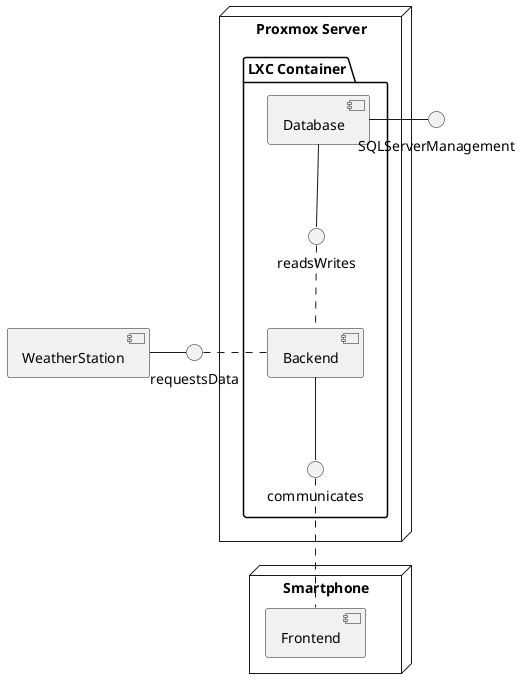@startuml component_diagramm

node "Proxmox Server" {
    package "LXC Container" {
        readsWrites -u- [Database]
        communicates -u- [Backend]
    }
}

node "Smartphone" {
    [Frontend]
}

requestsData -l- [WeatherStation]


Backend .l. requestsData
Backend .u. readsWrites
Frontend .u. communicates
SQLServerManagement -r- Database
@enduml